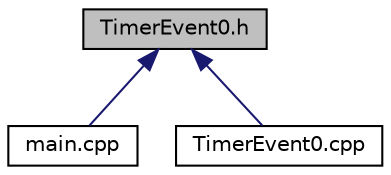 digraph G
{
  edge [fontname="Helvetica",fontsize="10",labelfontname="Helvetica",labelfontsize="10"];
  node [fontname="Helvetica",fontsize="10",shape=record];
  Node1 [label="TimerEvent0.h",height=0.2,width=0.4,color="black", fillcolor="grey75", style="filled" fontcolor="black"];
  Node1 -> Node2 [dir=back,color="midnightblue",fontsize="10",style="solid",fontname="Helvetica"];
  Node2 [label="main.cpp",height=0.2,width=0.4,color="black", fillcolor="white", style="filled",URL="$main_8cpp.html"];
  Node1 -> Node3 [dir=back,color="midnightblue",fontsize="10",style="solid",fontname="Helvetica"];
  Node3 [label="TimerEvent0.cpp",height=0.2,width=0.4,color="black", fillcolor="white", style="filled",URL="$_timer_event0_8cpp.html"];
}
